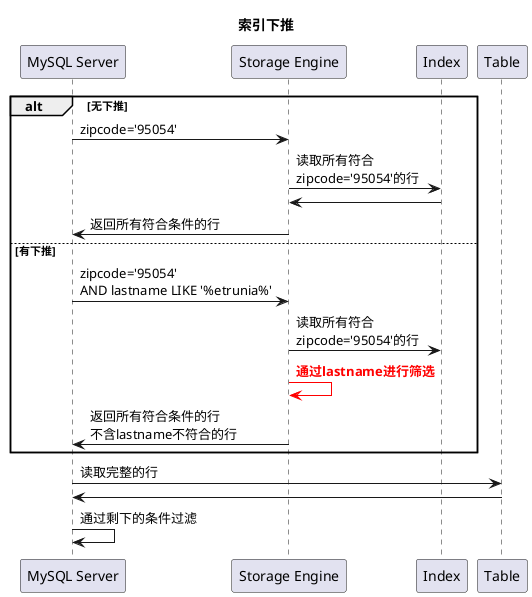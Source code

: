 @startuml 索引下推
title 索引下推

participant "MySQL Server" as server
participant "Storage Engine" as engine

alt 无下推
server -> engine : zipcode='95054'
engine -> Index : 读取所有符合\nzipcode='95054'的行
engine <- Index
server <- engine : 返回所有符合条件的行
else 有下推
server -> engine : zipcode='95054' \nAND lastname LIKE '%etrunia%'
engine -> Index : 读取所有符合\nzipcode='95054'的行
engine -[#red]> engine : <color red>**通过lastname进行筛选**</color>
server <- engine : 返回所有符合条件的行\n不含lastname不符合的行
end
server -> Table : 读取完整的行
server <- Table
server -> server : 通过剩下的条件过滤
@enduml